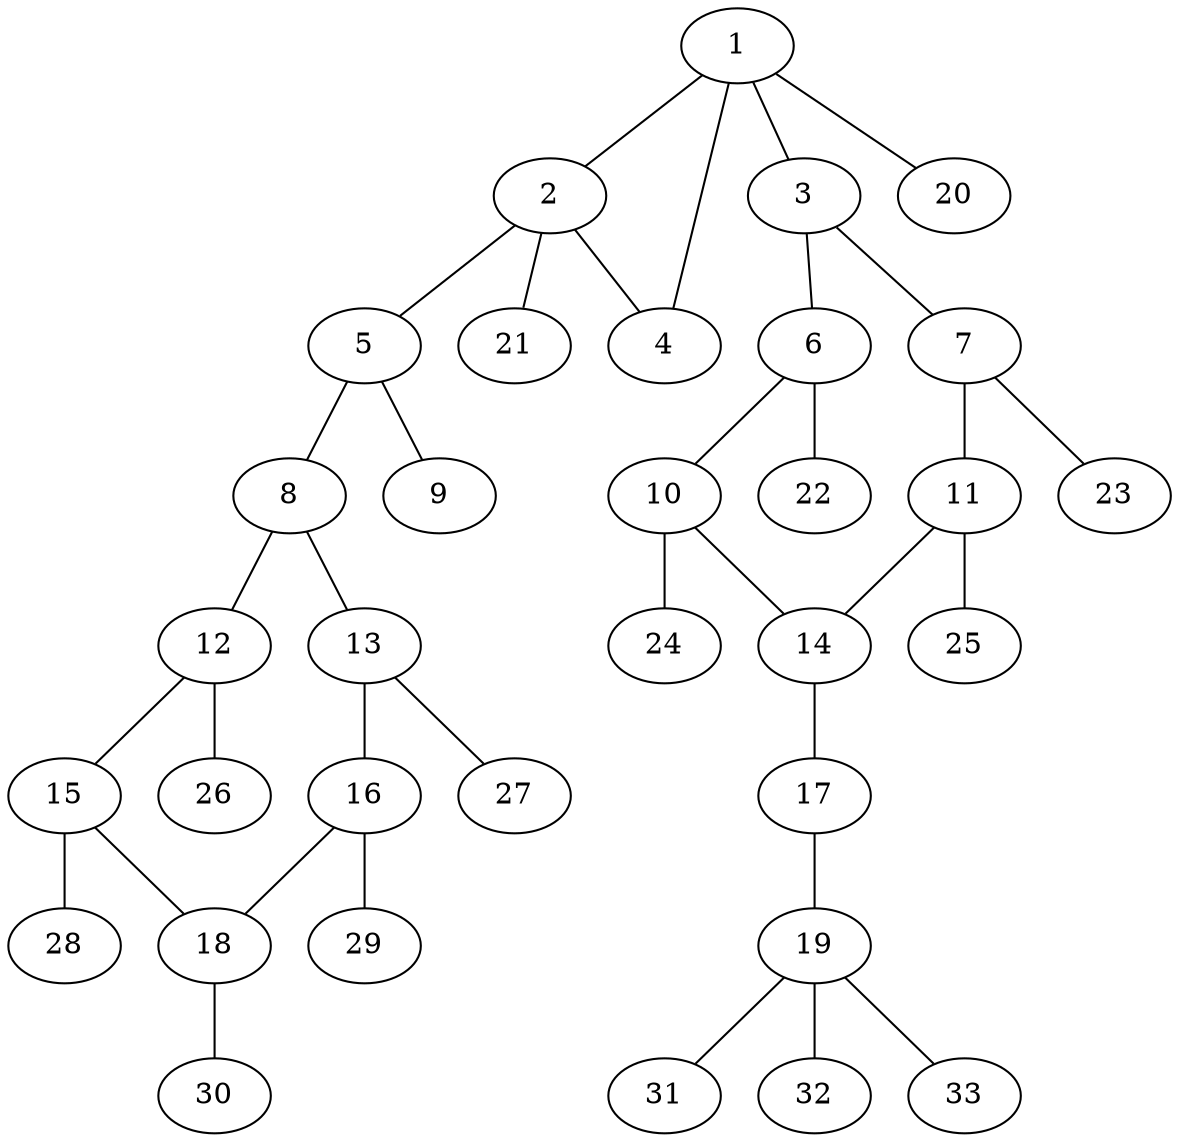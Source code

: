 graph molecule_375 {
	1	 [chem=C];
	2	 [chem=C];
	1 -- 2	 [valence=1];
	3	 [chem=C];
	1 -- 3	 [valence=1];
	4	 [chem=O];
	1 -- 4	 [valence=1];
	20	 [chem=H];
	1 -- 20	 [valence=1];
	2 -- 4	 [valence=1];
	5	 [chem=C];
	2 -- 5	 [valence=1];
	21	 [chem=H];
	2 -- 21	 [valence=1];
	6	 [chem=C];
	3 -- 6	 [valence=1];
	7	 [chem=C];
	3 -- 7	 [valence=2];
	8	 [chem=C];
	5 -- 8	 [valence=1];
	9	 [chem=O];
	5 -- 9	 [valence=2];
	10	 [chem=C];
	6 -- 10	 [valence=2];
	22	 [chem=H];
	6 -- 22	 [valence=1];
	11	 [chem=C];
	7 -- 11	 [valence=1];
	23	 [chem=H];
	7 -- 23	 [valence=1];
	12	 [chem=C];
	8 -- 12	 [valence=1];
	13	 [chem=C];
	8 -- 13	 [valence=2];
	14	 [chem=C];
	10 -- 14	 [valence=1];
	24	 [chem=H];
	10 -- 24	 [valence=1];
	11 -- 14	 [valence=2];
	25	 [chem=H];
	11 -- 25	 [valence=1];
	15	 [chem=C];
	12 -- 15	 [valence=2];
	26	 [chem=H];
	12 -- 26	 [valence=1];
	16	 [chem=C];
	13 -- 16	 [valence=1];
	27	 [chem=H];
	13 -- 27	 [valence=1];
	17	 [chem=O];
	14 -- 17	 [valence=1];
	18	 [chem=C];
	15 -- 18	 [valence=1];
	28	 [chem=H];
	15 -- 28	 [valence=1];
	16 -- 18	 [valence=2];
	29	 [chem=H];
	16 -- 29	 [valence=1];
	19	 [chem=C];
	17 -- 19	 [valence=1];
	30	 [chem=H];
	18 -- 30	 [valence=1];
	31	 [chem=H];
	19 -- 31	 [valence=1];
	32	 [chem=H];
	19 -- 32	 [valence=1];
	33	 [chem=H];
	19 -- 33	 [valence=1];
}
